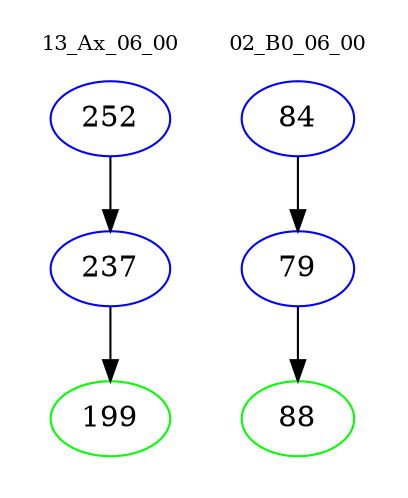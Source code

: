 digraph{
subgraph cluster_0 {
color = white
label = "13_Ax_06_00";
fontsize=10;
T0_252 [label="252", color="blue"]
T0_252 -> T0_237 [color="black"]
T0_237 [label="237", color="blue"]
T0_237 -> T0_199 [color="black"]
T0_199 [label="199", color="green"]
}
subgraph cluster_1 {
color = white
label = "02_B0_06_00";
fontsize=10;
T1_84 [label="84", color="blue"]
T1_84 -> T1_79 [color="black"]
T1_79 [label="79", color="blue"]
T1_79 -> T1_88 [color="black"]
T1_88 [label="88", color="green"]
}
}
